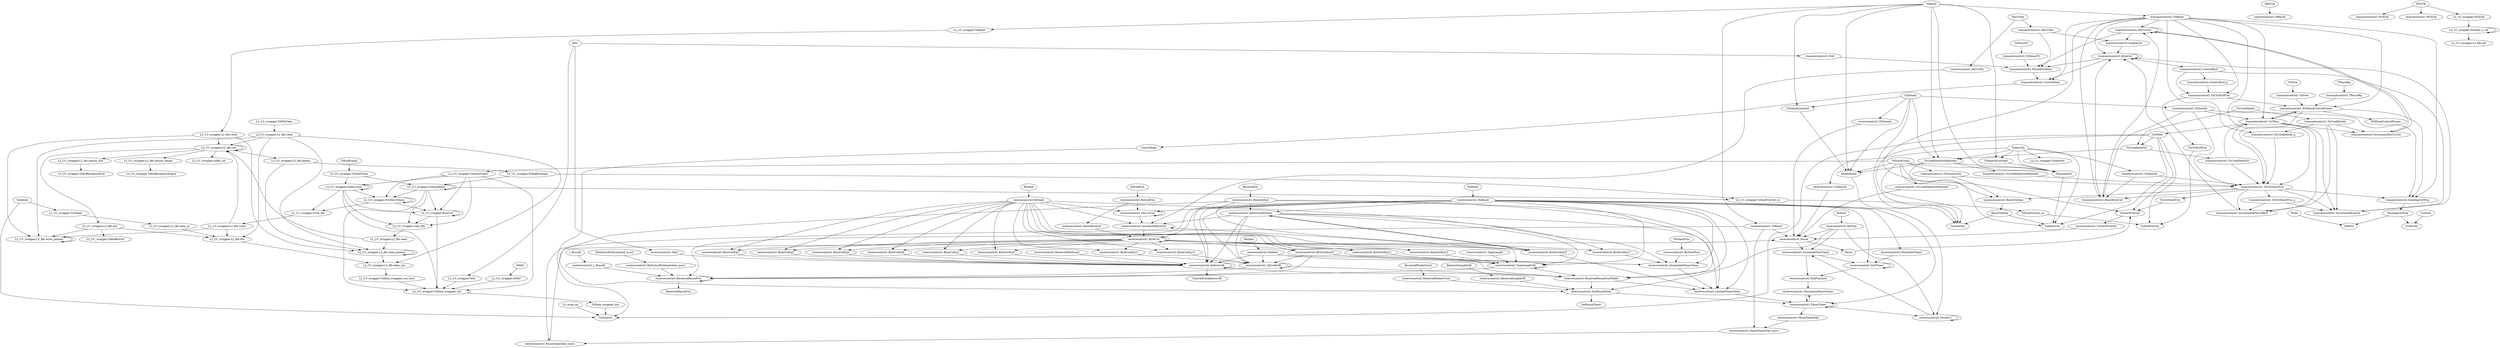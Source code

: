 digraph "()" {
	"L2_UC_wrapper.L2_fifo.reset" -> "L2_UC_wrapper.L2_fifo.cnt"	 [weight=4.0];
	"L2_UC_wrapper.L2_fifo.reset" -> "L2_UC_wrapper.L2_fifo.read_pointer"	 [weight=3.0];
	"L2_UC_wrapper.L2_fifo.reset" -> "L2_UC_wrapper.L2_fifo.write_pointer"	 [weight=3.0];
	"receivecontrol1.TypeLength" -> "receivecontrol1.TypeLengthOK"	 [weight=2.0];
	"receivecontrol1.TxAbortIn" -> "receivecontrol1.Pause"	 [weight=1.0];
	SendingCtrlFrm -> PadOut	 [weight=1.0];
	SendingCtrlFrm -> CrcEnOut	 [weight=1.0];
	TxStartFrmOut -> "receivecontrol1.TxStartFrmOut"	 [weight=1.0];
	"receivecontrol1.ResetSlotTimer" -> "receivecontrol1.SlotTimer"	 [weight=2.0];
	MuxedAbort -> TxAbortOut	 [weight=1.0];
	"L2_UC_wrapper.PreNib15State" -> "L2_UC_wrapper.PreNib15State"	 [weight=1.0];
	"L2_UC_wrapper.PreNib15State" -> "L2_UC_wrapper.write_fifo"	 [weight=2.0];
	"L2_UC_wrapper.PreNib15State" -> "L2_UC_wrapper.ByteCnt"	 [weight=1.0];
	TxUsedDataOut -> TxUsedDataOutDetected	 [weight=1.0];
	TxUsedDataOut -> "transmitcontrol1.TxUsedDataOut"	 [weight=1.0];
	"L2_UC_wrapper.TxStartFrmIn" -> "L2_UC_wrapper.PreNib15State"	 [weight=1.0];
	"L2_UC_wrapper.TxStartFrmIn" -> "L2_UC_wrapper.TxData_wrapped_out"	 [weight=14.0];
	"L2_UC_wrapper.TxStartFrmIn" -> "L2_UC_wrapper.read_fifo"	 [weight=14.0];
	"L2_UC_wrapper.TxStartFrmIn" -> "L2_UC_wrapper.StateCount"	 [weight=2.0];
	"L2_UC_wrapper.TxStartFrmIn" -> "L2_UC_wrapper.ByteCnt"	 [weight=1.0];
	"receivecontrol1.TxUsedDataOutDetected" -> "receivecontrol1.Pause"	 [weight=1.0];
	RxValid -> "receivecontrol1.RxValid"	 [weight=1.0];
	"transmitcontrol1.DlyCrcCnt" -> "transmitcontrol1.DlyCrcCnt"	 [weight=1.0];
	"transmitcontrol1.DlyCrcCnt" -> "transmitcontrol1.EnableCnt"	 [weight=1.0];
	"transmitcontrol1.DlyCrcCnt" -> "transmitcontrol1.IncrementDlyCrcCnt"	 [weight=1.0];
	"transmitcontrol1.DlyCrcCnt" -> "transmitcontrol1.MuxedCtrlData"	 [weight=2.0];
	TxPauseTV -> "transmitcontrol1.TxPauseTV"	 [weight=1.0];
	"L2_UC_wrapper.L2_fifo.empty" -> "L2_UC_wrapper.TxBufferEmpty"	 [weight=1.0];
	"L2_UC_wrapper.L2_fifo.empty" -> "L2_UC_wrapper.L2_fifo.read_pointer"	 [weight=1.0];
	MAC -> "L2_UC_wrapper.MAC"	 [weight=1.0];
	MAC -> "transmitcontrol1.MAC"	 [weight=1.0];
	MAC -> "receivecontrol1.MAC"	 [weight=1.0];
	MRxClk -> "receivecontrol1.MRxClk"	 [weight=1.0];
	L2_wrap_en -> TxDataOut	 [weight=1.0];
	"L2_UC_wrapper.TxData_wrapped_out_wire" -> "L2_UC_wrapper.TxData_wrapped_out"	 [weight=1.0];
	"L2_UC_wrapper.StateLeftinQ" -> "L2_UC_wrapper.PreNib15State"	 [weight=1.0];
	"L2_UC_wrapper.StateLeftinQ" -> "L2_UC_wrapper.StateLeftinQ"	 [weight=2.0];
	"L2_UC_wrapper.StateLeftinQ" -> "L2_UC_wrapper.TxEndFrmOut_uc"	 [weight=1.0];
	"L2_UC_wrapper.StateLeftinQ" -> "L2_UC_wrapper.TxData_wrapped_out"	 [weight=14.0];
	"L2_UC_wrapper.StateLeftinQ" -> "L2_UC_wrapper.read_fifo"	 [weight=14.0];
	"L2_UC_wrapper.StateLeftinQ" -> "L2_UC_wrapper.ByteCnt"	 [weight=1.0];
	"L2_UC_wrapper.TxBufferEmpty" -> "L2_UC_wrapper.StateLeftinQ"	 [weight=2.0];
	"L2_UC_wrapper.TxBufferEmpty" -> "L2_UC_wrapper.TxEndFrmOut_uc"	 [weight=1.0];
	RxStatusWriteLatched_sync2 -> "receivecontrol1.RxStatusWriteLatched_sync2"	 [weight=1.0];
	"transmitcontrol1.ControlData" -> ControlData	 [weight=1.0];
	"receivecontrol1.ReceivedPauseFrmWAddr" -> "receivecontrol1.SetPauseTimer"	 [weight=1.0];
	"receivecontrol1.ReceivedPauseFrmWAddr" -> "receivecontrol1.LatchedTimerValue"	 [weight=2.0];
	"receivecontrol1.TxStartFrmOut" -> "receivecontrol1.Pause"	 [weight=1.0];
	"L2_UC_wrapper.L2_fifo.full" -> "L2_UC_wrapper.TxBufferFull"	 [weight=1.0];
	"L2_UC_wrapper.L2_fifo.full" -> "L2_UC_wrapper.L2_fifo.write_pointer"	 [weight=1.0];
	"L2_UC_wrapper.L2_fifo.full" -> "L2_UC_wrapper.L2_fifo.fifo"	 [weight=1.0];
	TxEndFrmOut_uc -> TxEndFrmOut	 [weight=1.0];
	"L2_UC_wrapper.TxFifoClear" -> "L2_UC_wrapper.L2_fifo.clear"	 [weight=1.0];
	"transmitcontrol1.TPauseRq" -> "transmitcontrol1.WillSendControlFrame"	 [weight=1.0];
	"receivecontrol1.ReceivedPacketGood" -> "receivecontrol1.SetPauseTimer"	 [weight=1.0];
	"receivecontrol1.Pause" -> Pause	 [weight=1.0];
	"receivecontrol1.Pause" -> "receivecontrol1.IncrementSlotTimer"	 [weight=1.0];
	r_PassAll -> "receivecontrol1.r_PassAll"	 [weight=1.0];
	"L2_UC_wrapper.L2_fifo.write" -> "L2_UC_wrapper.L2_fifo.cnt"	 [weight=3.0];
	"L2_UC_wrapper.L2_fifo.write" -> "L2_UC_wrapper.L2_fifo.write_pointer"	 [weight=2.0];
	"L2_UC_wrapper.L2_fifo.write" -> "L2_UC_wrapper.L2_fifo.fifo"	 [weight=3.0];
	"transmitcontrol1.TxCtrlEndFrm" -> TxCtrlEndFrm	 [weight=1.0];
	"transmitcontrol1.TxCtrlEndFrm" -> "transmitcontrol1.WillSendControlFrame"	 [weight=2.0];
	"L2_UC_wrapper.DMAC" -> "L2_UC_wrapper.TxData_wrapped_out"	 [weight=6.0];
	"transmitcontrol1.TxCtrlStartFrm" -> "transmitcontrol1.IncrementByteCntBy2"	 [weight=1.0];
	"transmitcontrol1.TxCtrlStartFrm" -> TxCtrlStartFrm	 [weight=1.0];
	"transmitcontrol1.TxCtrlStartFrm" -> "transmitcontrol1.TxCtrlStartFrm_q"	 [weight=1.0];
	"transmitcontrol1.TxCtrlStartFrm" -> "transmitcontrol1.ResetByteCnt"	 [weight=1.0];
	"transmitcontrol1.TxCtrlStartFrm" -> "transmitcontrol1.SendingCtrlFrm"	 [weight=2.0];
	"transmitcontrol1.TxCtrlStartFrm" -> "transmitcontrol1.BlockTxDone"	 [weight=2.0];
	"transmitcontrol1.TxCtrlStartFrm" -> "transmitcontrol1.IncrementByteCnt"	 [weight=1.0];
	TxDoneIn -> TxDoneOut	 [weight=1.0];
	TxDoneIn -> TxUsedDataOutDetected	 [weight=2.0];
	TxDoneIn -> MuxedDone	 [weight=1.0];
	TxDoneIn -> "receivecontrol1.TxDoneIn"	 [weight=1.0];
	TxDoneIn -> TxDoneInLatched	 [weight=1.0];
	TxDoneIn -> "transmitcontrol1.TxDoneIn"	 [weight=1.0];
	CtrlMux -> TxDoneOut	 [weight=1.0];
	CtrlMux -> TxStartFrmOut	 [weight=1.0];
	CtrlMux -> TxAbortOut	 [weight=1.0];
	CtrlMux -> TxUsedDataOut	 [weight=1.0];
	CtrlMux -> TxEndFrmOut	 [weight=1.0];
	CtrlMux -> TxDataOut	 [weight=1.0];
	"receivecontrol1.OpCodeOK" -> "receivecontrol1.ReceivedPauseFrmWAddr"	 [weight=1.0];
	"receivecontrol1.OpCodeOK" -> "receivecontrol1.OpCodeOK"	 [weight=1.0];
	"receivecontrol1.OpCodeOK" -> "receivecontrol1.ReceivedPauseFrm"	 [weight=1.0];
	"receivecontrol1.ReceiveEnd" -> "receivecontrol1.ReceivedPauseFrmWAddr"	 [weight=2.0];
	"receivecontrol1.ReceiveEnd" -> "receivecontrol1.DetectionWindow"	 [weight=1.0];
	"receivecontrol1.ReceiveEnd" -> "receivecontrol1.TypeLengthOK"	 [weight=1.0];
	"receivecontrol1.ReceiveEnd" -> "receivecontrol1.SetPauseTimer"	 [weight=1.0];
	"receivecontrol1.ReceiveEnd" -> "receivecontrol1.LatchedTimerValue"	 [weight=1.0];
	"receivecontrol1.ReceiveEnd" -> "receivecontrol1.AddressOK"	 [weight=1.0];
	"transmitcontrol1.TxUsedDataOutDetected" -> "transmitcontrol1.TxCtrlStartFrm"	 [weight=1.0];
	"transmitcontrol1.IncrementByteCntBy2" -> "transmitcontrol1.ByteCnt"	 [weight=2.0];
	"receivecontrol1.DetectionWindow" -> "receivecontrol1.OpCodeOK"	 [weight=2.0];
	"receivecontrol1.DetectionWindow" -> "receivecontrol1.AssembledTimerValue"	 [weight=2.0];
	"receivecontrol1.DetectionWindow" -> "receivecontrol1.TypeLengthOK"	 [weight=5.0];
	"receivecontrol1.DetectionWindow" -> "receivecontrol1.IncrementByteCnt"	 [weight=1.0];
	"receivecontrol1.DetectionWindow" -> "receivecontrol1.LatchedTimerValue"	 [weight=2.0];
	"receivecontrol1.DetectionWindow" -> "receivecontrol1.ByteCntEq18"	 [weight=1.0];
	"receivecontrol1.DetectionWindow" -> "receivecontrol1.AddressOK"	 [weight=27.0];
	TxUsedDataOutDetected -> MuxedAbort	 [weight=1.0];
	TxUsedDataOutDetected -> "receivecontrol1.TxUsedDataOutDetected"	 [weight=1.0];
	TxUsedDataOutDetected -> "transmitcontrol1.TxUsedDataOutDetected"	 [weight=1.0];
	TxUsedDataOutDetected -> MuxedDone	 [weight=1.0];
	"receivecontrol1.RxStatusWriteLatched_sync2" -> "receivecontrol1.ReceivedPauseFrm"	 [weight=2.0];
	"transmitcontrol1.EnableCnt" -> "transmitcontrol1.ByteCnt"	 [weight=3.0];
	"L2_UC_wrapper.TxReset" -> "L2_UC_wrapper.L2_fifo.reset"	 [weight=1.0];
	"receivecontrol1.RxValid" -> "receivecontrol1.ByteCntEq5"	 [weight=1.0];
	"receivecontrol1.RxValid" -> "receivecontrol1.ByteCntEq2"	 [weight=1.0];
	"receivecontrol1.RxValid" -> "receivecontrol1.IncrementByteCnt"	 [weight=1.0];
	"receivecontrol1.RxValid" -> "receivecontrol1.ByteCntEq18"	 [weight=1.0];
	"receivecontrol1.RxValid" -> "receivecontrol1.ByteCntEq14"	 [weight=1.0];
	"receivecontrol1.RxValid" -> "receivecontrol1.ByteCntEq15"	 [weight=1.0];
	"receivecontrol1.RxValid" -> "receivecontrol1.ByteCntEq16"	 [weight=1.0];
	"receivecontrol1.RxValid" -> "receivecontrol1.ByteCntEq17"	 [weight=1.0];
	"receivecontrol1.RxValid" -> "receivecontrol1.ByteCntEq12"	 [weight=1.0];
	"receivecontrol1.RxValid" -> "receivecontrol1.ByteCntEq13"	 [weight=1.0];
	"receivecontrol1.RxValid" -> "receivecontrol1.ByteCntEq4"	 [weight=1.0];
	"receivecontrol1.RxValid" -> "receivecontrol1.ByteCntEq3"	 [weight=1.0];
	"receivecontrol1.RxValid" -> "receivecontrol1.ByteCntEq0"	 [weight=1.0];
	"receivecontrol1.RxValid" -> "receivecontrol1.ByteCntEq1"	 [weight=1.0];
	"receivecontrol1.RxValid" -> "receivecontrol1.DlyCrcCnt"	 [weight=3.0];
	"transmitcontrol1.TxFlow" -> "transmitcontrol1.WillSendControlFrame"	 [weight=1.0];
	"L2_UC_wrapper.L2_fifo.data_out" -> "L2_UC_wrapper.TxData_wrapped_out_wire"	 [weight=1.0];
	"L2_UC_wrapper.L2_fifo.clear" -> "L2_UC_wrapper.L2_fifo.data_out"	 [weight=2.0];
	"L2_UC_wrapper.L2_fifo.clear" -> "L2_UC_wrapper.L2_fifo.cnt"	 [weight=3.0];
	"L2_UC_wrapper.L2_fifo.clear" -> "L2_UC_wrapper.L2_fifo.read_pointer"	 [weight=2.0];
	"L2_UC_wrapper.L2_fifo.clear" -> "L2_UC_wrapper.L2_fifo.write_pointer"	 [weight=2.0];
	"L2_UC_wrapper.L2_fifo.clear" -> "L2_UC_wrapper.L2_fifo.fifo"	 [weight=2.0];
	"L2_UC_wrapper.write_fifo" -> "L2_UC_wrapper.L2_fifo.write"	 [weight=1.0];
	"L2_UC_wrapper.TxDataIn" -> "L2_UC_wrapper.L2_fifo.data_in"	 [weight=1.0];
	TxUsedDataIn -> TxUsedDataOut	 [weight=1.0];
	TxUsedDataIn -> "transmitcontrol1.TxUsedDataIn"	 [weight=1.0];
	"transmitcontrol1.DlyCrcEn" -> "transmitcontrol1.EnableCnt"	 [weight=1.0];
	"transmitcontrol1.DlyCrcEn" -> "transmitcontrol1.MuxedCtrlData"	 [weight=4.0];
	"L2_UC_wrapper.L2_fifo.almost_full" -> "L2_UC_wrapper.TxBufferAlmostFull"	 [weight=1.0];
	"receivecontrol1.SlotFinished" -> "receivecontrol1.DecrementPauseTimer"	 [weight=1.0];
	MuxedDone -> TxDoneOut	 [weight=1.0];
	"receivecontrol1.AssembledTimerValue" -> "receivecontrol1.LatchedTimerValue"	 [weight=1.0];
	TxReset -> MuxedAbort	 [weight=3.0];
	TxReset -> TxUsedDataOutDetected	 [weight=3.0];
	TxReset -> "L2_UC_wrapper.TxReset"	 [weight=1.0];
	TxReset -> MuxedDone	 [weight=3.0];
	TxReset -> TxAbortInLatched	 [weight=2.0];
	TxReset -> TxDoneInLatched	 [weight=2.0];
	TxReset -> "transmitcontrol1.TxReset"	 [weight=1.0];
	TxReset -> "receivecontrol1.TxReset"	 [weight=1.0];
	"L2_UC_wrapper.L2_fifo.cnt" -> "L2_UC_wrapper.L2_fifo.empty"	 [weight=1.0];
	"L2_UC_wrapper.L2_fifo.cnt" -> "L2_UC_wrapper.L2_fifo.full"	 [weight=1.0];
	"L2_UC_wrapper.L2_fifo.cnt" -> "L2_UC_wrapper.L2_fifo.almost_full"	 [weight=1.0];
	"L2_UC_wrapper.L2_fifo.cnt" -> "L2_UC_wrapper.L2_fifo.cnt"	 [weight=2.0];
	"L2_UC_wrapper.L2_fifo.cnt" -> "L2_UC_wrapper.txfifo_cnt"	 [weight=1.0];
	"L2_UC_wrapper.L2_fifo.cnt" -> "L2_UC_wrapper.L2_fifo.almost_empty"	 [weight=1.0];
	TxCtrlStartFrm -> TxStartFrmOut	 [weight=1.0];
	RxStartFrm -> "receivecontrol1.RxStartFrm"	 [weight=1.0];
	"L2_UC_wrapper.L2_fifo.read_pointer" -> "L2_UC_wrapper.L2_fifo.data_out"	 [weight=1.0];
	"L2_UC_wrapper.L2_fifo.read_pointer" -> "L2_UC_wrapper.L2_fifo.read_pointer"	 [weight=1.0];
	TxCtrlEndFrm -> TxEndFrmOut	 [weight=1.0];
	"transmitcontrol1.TxCtrlStartFrm_q" -> "transmitcontrol1.IncrementByteCntBy2"	 [weight=1.0];
	"transmitcontrol1.TxCtrlStartFrm_q" -> "transmitcontrol1.IncrementByteCnt"	 [weight=1.0];
	"transmitcontrol1.CtrlMux" -> "transmitcontrol1.TxCtrlStartFrm"	 [weight=2.0];
	"transmitcontrol1.CtrlMux" -> CtrlMux	 [weight=1.0];
	"transmitcontrol1.CtrlMux" -> "transmitcontrol1.IncrementByteCntBy2"	 [weight=1.0];
	"transmitcontrol1.CtrlMux" -> "transmitcontrol1.IncrementDlyCrcCnt"	 [weight=1.0];
	"transmitcontrol1.CtrlMux" -> "transmitcontrol1.WillSendControlFrame"	 [weight=2.0];
	"transmitcontrol1.CtrlMux" -> "transmitcontrol1.IncrementByteCnt"	 [weight=1.0];
	TxAbortIn -> "receivecontrol1.TxAbortIn"	 [weight=1.0];
	TxAbortIn -> MuxedAbort	 [weight=1.0];
	TxAbortIn -> TxAbortOut	 [weight=1.0];
	TxAbortIn -> "L2_UC_wrapper.TxAbortIn"	 [weight=1.0];
	TxAbortIn -> TxUsedDataOutDetected	 [weight=2.0];
	TxAbortIn -> "transmitcontrol1.TxAbortIn"	 [weight=1.0];
	TxAbortIn -> TxAbortInLatched	 [weight=1.0];
	"L2_UC_wrapper.TxEndFrmOut_uc" -> TxEndFrmOut_uc	 [weight=1.0];
	"transmitcontrol1.TxUsedDataIn_q" -> "transmitcontrol1.TxCtrlStartFrm"	 [weight=2.0];
	RxEndFrm -> "receivecontrol1.RxEndFrm"	 [weight=1.0];
	"transmitcontrol1.TxAbortIn" -> "transmitcontrol1.TxCtrlStartFrm"	 [weight=1.0];
	"transmitcontrol1.TxAbortIn" -> "transmitcontrol1.ResetByteCnt"	 [weight=1.0];
	"receivecontrol1.TypeLengthOK" -> "receivecontrol1.ReceivedPauseFrmWAddr"	 [weight=1.0];
	"receivecontrol1.TypeLengthOK" -> "receivecontrol1.TypeLengthOK"	 [weight=1.0];
	"receivecontrol1.TypeLengthOK" -> "receivecontrol1.ReceivedPauseFrm"	 [weight=1.0];
	"receivecontrol1.SetPauseTimer" -> "receivecontrol1.PauseTimer"	 [weight=2.0];
	"receivecontrol1.SetPauseTimer" -> SetPauseTimer	 [weight=1.0];
	ReceiveEnd -> "receivecontrol1.ReceiveEnd"	 [weight=1.0];
	"L2_UC_wrapper.L2_fifo.data_in" -> "L2_UC_wrapper.L2_fifo.fifo"	 [weight=2.0];
	BlockTxDone -> TxDoneOut	 [weight=1.0];
	BlockTxDone -> TxAbortOut	 [weight=1.0];
	"receivecontrol1.SlotTimer" -> "receivecontrol1.SlotFinished"	 [weight=1.0];
	"receivecontrol1.SlotTimer" -> "receivecontrol1.SlotTimer"	 [weight=1.0];
	"receivecontrol1.ReservedMulticast" -> "receivecontrol1.AddressOK"	 [weight=6.0];
	TxAbortInLatched -> MuxedAbort	 [weight=1.0];
	TxDataIn -> "L2_UC_wrapper.TxDataIn"	 [weight=1.0];
	TxDataIn -> TxDataOut	 [weight=1.0];
	"transmitcontrol1.IncrementDlyCrcCnt" -> "transmitcontrol1.DlyCrcCnt"	 [weight=1.0];
	"receivecontrol1.ByteCntEq5" -> "receivecontrol1.AddressOK"	 [weight=2.0];
	"receivecontrol1.ByteCntEq2" -> "receivecontrol1.AddressOK"	 [weight=5.0];
	"receivecontrol1.RxData" -> "receivecontrol1.OpCodeOK"	 [weight=2.0];
	"receivecontrol1.RxData" -> "receivecontrol1.AssembledTimerValue"	 [weight=2.0];
	"receivecontrol1.RxData" -> "receivecontrol1.TypeLengthOK"	 [weight=2.0];
	"receivecontrol1.RxData" -> "receivecontrol1.AddressOK"	 [weight=11.0];
	"receivecontrol1.IncrementByteCnt" -> "receivecontrol1.ByteCnt"	 [weight=1.0];
	"transmitcontrol1.ControlEnd_q" -> "transmitcontrol1.TxCtrlEndFrm"	 [weight=2.0];
	DMAC -> "L2_UC_wrapper.DMAC"	 [weight=1.0];
	"L2_UC_wrapper.L2_fifo.read" -> "L2_UC_wrapper.L2_fifo.cnt"	 [weight=5.0];
	"L2_UC_wrapper.L2_fifo.read" -> "L2_UC_wrapper.L2_fifo.read_pointer"	 [weight=2.0];
	"receivecontrol1.RxStartFrm" -> "receivecontrol1.AssembledTimerValue"	 [weight=3.0];
	"transmitcontrol1.ByteCnt" -> "transmitcontrol1.ControlData"	 [weight=1.0];
	"transmitcontrol1.ByteCnt" -> "transmitcontrol1.ByteCnt"	 [weight=2.0];
	"transmitcontrol1.ByteCnt" -> "transmitcontrol1.MuxedCtrlData"	 [weight=20.0];
	"transmitcontrol1.ByteCnt" -> "transmitcontrol1.ControlEnd"	 [weight=1.0];
	TxFlow -> "transmitcontrol1.TxFlow"	 [weight=1.0];
	PadIn -> PadOut	 [weight=1.0];
	"receivecontrol1.Divider2" -> "receivecontrol1.Divider2"	 [weight=1.0];
	"receivecontrol1.Divider2" -> "receivecontrol1.IncrementSlotTimer"	 [weight=1.0];
	"receivecontrol1.LatchedTimerValue" -> "receivecontrol1.PauseTimer"	 [weight=1.0];
	"L2_UC_wrapper.TxData_wrapped_out" -> TxData_wrapped_out	 [weight=1.0];
	"receivecontrol1.TxDoneIn" -> "receivecontrol1.Pause"	 [weight=1.0];
	"receivecontrol1.PauseTimer" -> "receivecontrol1.Divider2"	 [weight=2.0];
	"receivecontrol1.PauseTimer" -> "receivecontrol1.PauseTimer"	 [weight=1.0];
	"receivecontrol1.PauseTimer" -> "receivecontrol1.PauseTimerEq0"	 [weight=1.0];
	"receivecontrol1.PauseTimer" -> "receivecontrol1.DecrementPauseTimer"	 [weight=1.0];
	TxData_wrapped_out -> TxDataOut	 [weight=1.0];
	"receivecontrol1.DlyCrcEn" -> "receivecontrol1.IncrementByteCnt"	 [weight=1.0];
	"receivecontrol1.RxEndFrm" -> "receivecontrol1.ResetByteCnt"	 [weight=1.0];
	"receivecontrol1.RxEndFrm" -> "receivecontrol1.DlyCrcCnt"	 [weight=3.0];
	"L2_UC_wrapper.L2_fifo.almost_empty" -> "L2_UC_wrapper.TxBufferAlmostEmpty"	 [weight=1.0];
	"receivecontrol1.ByteCntEq18" -> "receivecontrol1.DetectionWindow"	 [weight=2.0];
	"receivecontrol1.ByteCntEq18" -> "receivecontrol1.IncrementByteCnt"	 [weight=1.0];
	"receivecontrol1.ByteCntEq18" -> "receivecontrol1.LatchedTimerValue"	 [weight=2.0];
	TxDoneInLatched -> MuxedDone	 [weight=1.0];
	"receivecontrol1.ByteCntEq14" -> "receivecontrol1.OpCodeOK"	 [weight=2.0];
	"receivecontrol1.ByteCntEq15" -> "receivecontrol1.OpCodeOK"	 [weight=2.0];
	"receivecontrol1.ByteCntEq16" -> "receivecontrol1.ReceivedPauseFrmWAddr"	 [weight=1.0];
	"receivecontrol1.ByteCntEq16" -> "receivecontrol1.OpCodeOK"	 [weight=3.0];
	"receivecontrol1.ByteCntEq16" -> "receivecontrol1.AssembledTimerValue"	 [weight=1.0];
	"receivecontrol1.ByteCntEq16" -> "receivecontrol1.ReceivedPauseFrm"	 [weight=1.0];
	"receivecontrol1.ByteCntEq17" -> "receivecontrol1.AssembledTimerValue"	 [weight=1.0];
	"receivecontrol1.ByteCntEq12" -> "receivecontrol1.TypeLengthOK"	 [weight=4.0];
	"receivecontrol1.ByteCntEq13" -> "receivecontrol1.TypeLengthOK"	 [weight=3.0];
	"receivecontrol1.RxFlow" -> "receivecontrol1.Pause"	 [weight=1.0];
	"receivecontrol1.RxFlow" -> "receivecontrol1.SetPauseTimer"	 [weight=1.0];
	"receivecontrol1.RxFlow" -> "receivecontrol1.Divider2"	 [weight=2.0];
	"receivecontrol1.RxFlow" -> "receivecontrol1.IncrementSlotTimer"	 [weight=1.0];
	"transmitcontrol1.TxPauseTV" -> "transmitcontrol1.MuxedCtrlData"	 [weight=2.0];
	"L2_UC_wrapper.MAC" -> "L2_UC_wrapper.TxData_wrapped_out"	 [weight=6.0];
	"L2_UC_wrapper.read_fifo" -> "L2_UC_wrapper.L2_fifo.read"	 [weight=1.0];
	MTxClk -> "transmitcontrol1.MTxClk"	 [weight=1.0];
	MTxClk -> "receivecontrol1.MTxClk"	 [weight=1.0];
	MTxClk -> "L2_UC_wrapper.MTxClk"	 [weight=1.0];
	ControlData -> TxDataOut	 [weight=1.0];
	"transmitcontrol1.ResetByteCnt" -> "transmitcontrol1.DlyCrcCnt"	 [weight=2.0];
	"transmitcontrol1.ResetByteCnt" -> "transmitcontrol1.ByteCnt"	 [weight=3.0];
	TPauseRq -> "transmitcontrol1.TPauseRq"	 [weight=1.0];
	"transmitcontrol1.MAC" -> "transmitcontrol1.MuxedCtrlData"	 [weight=6.0];
	"receivecontrol1.ReceivedLengthOK" -> "receivecontrol1.SetPauseTimer"	 [weight=1.0];
	CrcEnIn -> CrcEnOut	 [weight=1.0];
	"transmitcontrol1.MuxedCtrlData" -> "transmitcontrol1.ControlData"	 [weight=1.0];
	RxFlow -> "receivecontrol1.RxFlow"	 [weight=1.0];
	"receivecontrol1.ResetByteCnt" -> "receivecontrol1.ByteCnt"	 [weight=2.0];
	"receivecontrol1.ByteCntEq4" -> "receivecontrol1.AddressOK"	 [weight=3.0];
	"transmitcontrol1.SendingCtrlFrm" -> SendingCtrlFrm	 [weight=1.0];
	"L2_UC_wrapper.TxEndFrmIn" -> "L2_UC_wrapper.StateLeftinQ"	 [weight=2.0];
	"L2_UC_wrapper.TxEndFrmIn" -> "L2_UC_wrapper.StateCount"	 [weight=2.0];
	"receivecontrol1.ByteCntEq3" -> "receivecontrol1.AddressOK"	 [weight=4.0];
	"receivecontrol1.ByteCntEq0" -> "receivecontrol1.AddressOK"	 [weight=7.0];
	"receivecontrol1.ByteCntEq1" -> "receivecontrol1.AddressOK"	 [weight=6.0];
	"transmitcontrol1.TxUsedDataOut" -> "transmitcontrol1.TxCtrlStartFrm"	 [weight=1.0];
	"transmitcontrol1.TxUsedDataOut" -> "transmitcontrol1.CtrlMux"	 [weight=2.0];
	"receivecontrol1.MAC" -> "receivecontrol1.AddressOK"	 [weight=6.0];
	"receivecontrol1.DlyCrcCnt" -> "receivecontrol1.IncrementByteCnt"	 [weight=1.0];
	"receivecontrol1.DlyCrcCnt" -> "receivecontrol1.DlyCrcCnt"	 [weight=2.0];
	"receivecontrol1.RxReset" -> "receivecontrol1.ResetSlotTimer"	 [weight=1.0];
	"receivecontrol1.RxReset" -> "receivecontrol1.ReceivedPauseFrmWAddr"	 [weight=3.0];
	"receivecontrol1.RxReset" -> "receivecontrol1.OpCodeOK"	 [weight=4.0];
	"receivecontrol1.RxReset" -> "receivecontrol1.DetectionWindow"	 [weight=3.0];
	"receivecontrol1.RxReset" -> "receivecontrol1.AssembledTimerValue"	 [weight=4.0];
	"receivecontrol1.RxReset" -> "receivecontrol1.TypeLengthOK"	 [weight=4.0];
	"receivecontrol1.RxReset" -> "receivecontrol1.SlotTimer"	 [weight=3.0];
	"receivecontrol1.RxReset" -> "receivecontrol1.Divider2"	 [weight=3.0];
	"receivecontrol1.RxReset" -> "receivecontrol1.LatchedTimerValue"	 [weight=3.0];
	"receivecontrol1.RxReset" -> "receivecontrol1.PauseTimer"	 [weight=3.0];
	"receivecontrol1.RxReset" -> "receivecontrol1.DlyCrcCnt"	 [weight=3.0];
	"receivecontrol1.RxReset" -> "receivecontrol1.ByteCnt"	 [weight=3.0];
	"receivecontrol1.RxReset" -> "receivecontrol1.AddressOK"	 [weight=8.0];
	"receivecontrol1.RxReset" -> "receivecontrol1.ReceivedPauseFrm"	 [weight=3.0];
	TxEndFrmIn -> "L2_UC_wrapper.TxEndFrmIn"	 [weight=1.0];
	Pause -> TxStartFrmOut	 [weight=1.0];
	"receivecontrol1.PauseTimerEq0_sync1" -> "receivecontrol1.PauseTimerEq0_sync2"	 [weight=1.0];
	"receivecontrol1.ByteCnt" -> "receivecontrol1.ByteCntEq5"	 [weight=1.0];
	"receivecontrol1.ByteCnt" -> "receivecontrol1.ByteCntEq2"	 [weight=1.0];
	"receivecontrol1.ByteCnt" -> "receivecontrol1.ByteCntEq18"	 [weight=1.0];
	"receivecontrol1.ByteCnt" -> "receivecontrol1.ByteCntEq14"	 [weight=1.0];
	"receivecontrol1.ByteCnt" -> "receivecontrol1.ByteCntEq15"	 [weight=1.0];
	"receivecontrol1.ByteCnt" -> "receivecontrol1.ByteCntEq16"	 [weight=1.0];
	"receivecontrol1.ByteCnt" -> "receivecontrol1.ByteCntEq17"	 [weight=1.0];
	"receivecontrol1.ByteCnt" -> "receivecontrol1.ByteCntEq12"	 [weight=1.0];
	"receivecontrol1.ByteCnt" -> "receivecontrol1.ByteCntEq13"	 [weight=1.0];
	"receivecontrol1.ByteCnt" -> "receivecontrol1.ByteCntEq4"	 [weight=1.0];
	"receivecontrol1.ByteCnt" -> "receivecontrol1.ByteCntEq3"	 [weight=1.0];
	"receivecontrol1.ByteCnt" -> "receivecontrol1.ByteCntEq0"	 [weight=1.0];
	"receivecontrol1.ByteCnt" -> "receivecontrol1.ByteCntEq1"	 [weight=1.0];
	"receivecontrol1.ByteCnt" -> "receivecontrol1.ByteCnt"	 [weight=1.0];
	"receivecontrol1.PauseTimerEq0_sync2" -> "receivecontrol1.Pause"	 [weight=1.0];
	"transmitcontrol1.TxReset" -> "transmitcontrol1.DlyCrcCnt"	 [weight=3.0];
	"transmitcontrol1.TxReset" -> "transmitcontrol1.ControlData"	 [weight=2.0];
	"transmitcontrol1.TxReset" -> "transmitcontrol1.TxCtrlEndFrm"	 [weight=3.0];
	"transmitcontrol1.TxReset" -> "transmitcontrol1.TxCtrlStartFrm"	 [weight=3.0];
	"transmitcontrol1.TxReset" -> "transmitcontrol1.CtrlMux"	 [weight=3.0];
	"transmitcontrol1.TxReset" -> "transmitcontrol1.TxUsedDataIn_q"	 [weight=2.0];
	"transmitcontrol1.TxReset" -> "transmitcontrol1.ByteCnt"	 [weight=4.0];
	"transmitcontrol1.TxReset" -> "transmitcontrol1.ResetByteCnt"	 [weight=1.0];
	"transmitcontrol1.TxReset" -> "transmitcontrol1.SendingCtrlFrm"	 [weight=3.0];
	"transmitcontrol1.TxReset" -> "transmitcontrol1.BlockTxDone"	 [weight=3.0];
	"transmitcontrol1.TxReset" -> "transmitcontrol1.WillSendControlFrame"	 [weight=3.0];
	"transmitcontrol1.BlockTxDone" -> BlockTxDone	 [weight=1.0];
	"transmitcontrol1.ControlEnd" -> "transmitcontrol1.TxCtrlEndFrm"	 [weight=2.0];
	"transmitcontrol1.ControlEnd" -> "transmitcontrol1.ControlEnd_q"	 [weight=1.0];
	"transmitcontrol1.ControlEnd" -> "transmitcontrol1.IncrementByteCnt"	 [weight=1.0];
	"L2_UC_wrapper.StateCount" -> "L2_UC_wrapper.PreNib15State"	 [weight=2.0];
	"L2_UC_wrapper.StateCount" -> "L2_UC_wrapper.write_fifo"	 [weight=2.0];
	"L2_UC_wrapper.StateCount" -> "L2_UC_wrapper.TxData_wrapped_out"	 [weight=14.0];
	"L2_UC_wrapper.StateCount" -> "L2_UC_wrapper.read_fifo"	 [weight=14.0];
	"L2_UC_wrapper.StateCount" -> "L2_UC_wrapper.StateCount"	 [weight=2.0];
	"L2_UC_wrapper.StateCount" -> "L2_UC_wrapper.ByteCnt"	 [weight=2.0];
	TxStartFrmIn -> TxDoneOut	 [weight=1.0];
	TxStartFrmIn -> TxStartFrmOut	 [weight=1.0];
	TxStartFrmIn -> MuxedAbort	 [weight=2.0];
	TxStartFrmIn -> TxAbortOut	 [weight=1.0];
	TxStartFrmIn -> "L2_UC_wrapper.TxStartFrmIn"	 [weight=1.0];
	TxStartFrmIn -> MuxedDone	 [weight=2.0];
	TxStartFrmIn -> "transmitcontrol1.TxStartFrmIn"	 [weight=1.0];
	"L2_UC_wrapper.ByteCnt" -> "L2_UC_wrapper.TxData_wrapped_out"	 [weight=13.0];
	"L2_UC_wrapper.ByteCnt" -> "L2_UC_wrapper.read_fifo"	 [weight=13.0];
	"L2_UC_wrapper.ByteCnt" -> "L2_UC_wrapper.ByteCnt"	 [weight=1.0];
	DlyCrcEn -> "transmitcontrol1.DlyCrcEn"	 [weight=1.0];
	DlyCrcEn -> "receivecontrol1.DlyCrcEn"	 [weight=1.0];
	"L2_UC_wrapper.L2_fifo.write_pointer" -> "L2_UC_wrapper.L2_fifo.write_pointer"	 [weight=1.0];
	"transmitcontrol1.TxDoneIn" -> "transmitcontrol1.TxCtrlStartFrm"	 [weight=1.0];
	"transmitcontrol1.TxDoneIn" -> "transmitcontrol1.CtrlMux"	 [weight=1.0];
	"transmitcontrol1.TxDoneIn" -> "transmitcontrol1.ResetByteCnt"	 [weight=1.0];
	"transmitcontrol1.TxDoneIn" -> "transmitcontrol1.SendingCtrlFrm"	 [weight=1.0];
	"receivecontrol1.r_PassAll" -> "receivecontrol1.ReceivedPauseFrm"	 [weight=4.0];
	"receivecontrol1.PauseTimerEq0" -> "receivecontrol1.PauseTimerEq0_sync1"	 [weight=1.0];
	"L2_UC_wrapper.Divided_2_clk" -> "L2_UC_wrapper.L2_fifo.clk"	 [weight=1.0];
	"L2_UC_wrapper.Divided_2_clk" -> "L2_UC_wrapper.Divided_2_clk"	 [weight=1.0];
	"transmitcontrol1.WillSendControlFrame" -> WillSendControlFrame	 [weight=1.0];
	"transmitcontrol1.WillSendControlFrame" -> "transmitcontrol1.TxCtrlStartFrm"	 [weight=1.0];
	"transmitcontrol1.WillSendControlFrame" -> "transmitcontrol1.CtrlMux"	 [weight=2.0];
	"transmitcontrol1.WillSendControlFrame" -> "transmitcontrol1.SendingCtrlFrm"	 [weight=2.0];
	ReceivedLengthOK -> "receivecontrol1.ReceivedLengthOK"	 [weight=1.0];
	"receivecontrol1.AddressOK" -> "receivecontrol1.ReceivedPauseFrmWAddr"	 [weight=1.0];
	"receivecontrol1.AddressOK" -> ControlFrmAddressOK	 [weight=1.0];
	"receivecontrol1.AddressOK" -> "receivecontrol1.AddressOK"	 [weight=5.0];
	"receivecontrol1.TxReset" -> "receivecontrol1.Pause"	 [weight=2.0];
	"receivecontrol1.TxReset" -> "receivecontrol1.PauseTimerEq0_sync1"	 [weight=2.0];
	"receivecontrol1.TxReset" -> "receivecontrol1.PauseTimerEq0_sync2"	 [weight=2.0];
	RxReset -> "receivecontrol1.RxReset"	 [weight=1.0];
	"receivecontrol1.DecrementPauseTimer" -> "receivecontrol1.PauseTimer"	 [weight=1.0];
	RxData -> "receivecontrol1.RxData"	 [weight=1.0];
	"L2_UC_wrapper.L2_fifo.fifo" -> "L2_UC_wrapper.L2_fifo.data_out"	 [weight=2.0];
	ReceivedPacketGood -> "receivecontrol1.ReceivedPacketGood"	 [weight=1.0];
	"receivecontrol1.ReceivedPauseFrm" -> ReceivedPauseFrm	 [weight=1.0];
	"receivecontrol1.ReceivedPauseFrm" -> "receivecontrol1.ReceivedPauseFrm"	 [weight=2.0];
	"transmitcontrol1.IncrementByteCnt" -> "transmitcontrol1.ByteCnt"	 [weight=1.0];
	"transmitcontrol1.TxStartFrmIn" -> "transmitcontrol1.TxCtrlStartFrm"	 [weight=1.0];
	"transmitcontrol1.TxStartFrmIn" -> "transmitcontrol1.BlockTxDone"	 [weight=1.0];
	"L2_UC_wrapper.MTxClk" -> "L2_UC_wrapper.Divided_2_clk"	 [weight=1.0];
	"transmitcontrol1.TxUsedDataIn" -> "transmitcontrol1.IncrementByteCntBy2"	 [weight=1.0];
	"transmitcontrol1.TxUsedDataIn" -> "transmitcontrol1.TxUsedDataIn_q"	 [weight=1.0];
	"transmitcontrol1.TxUsedDataIn" -> "transmitcontrol1.IncrementDlyCrcCnt"	 [weight=1.0];
	"transmitcontrol1.TxUsedDataIn" -> "transmitcontrol1.IncrementByteCnt"	 [weight=1.0];
	"receivecontrol1.IncrementSlotTimer" -> "receivecontrol1.SlotFinished"	 [weight=1.0];
	"receivecontrol1.IncrementSlotTimer" -> "receivecontrol1.SlotTimer"	 [weight=1.0];
}
